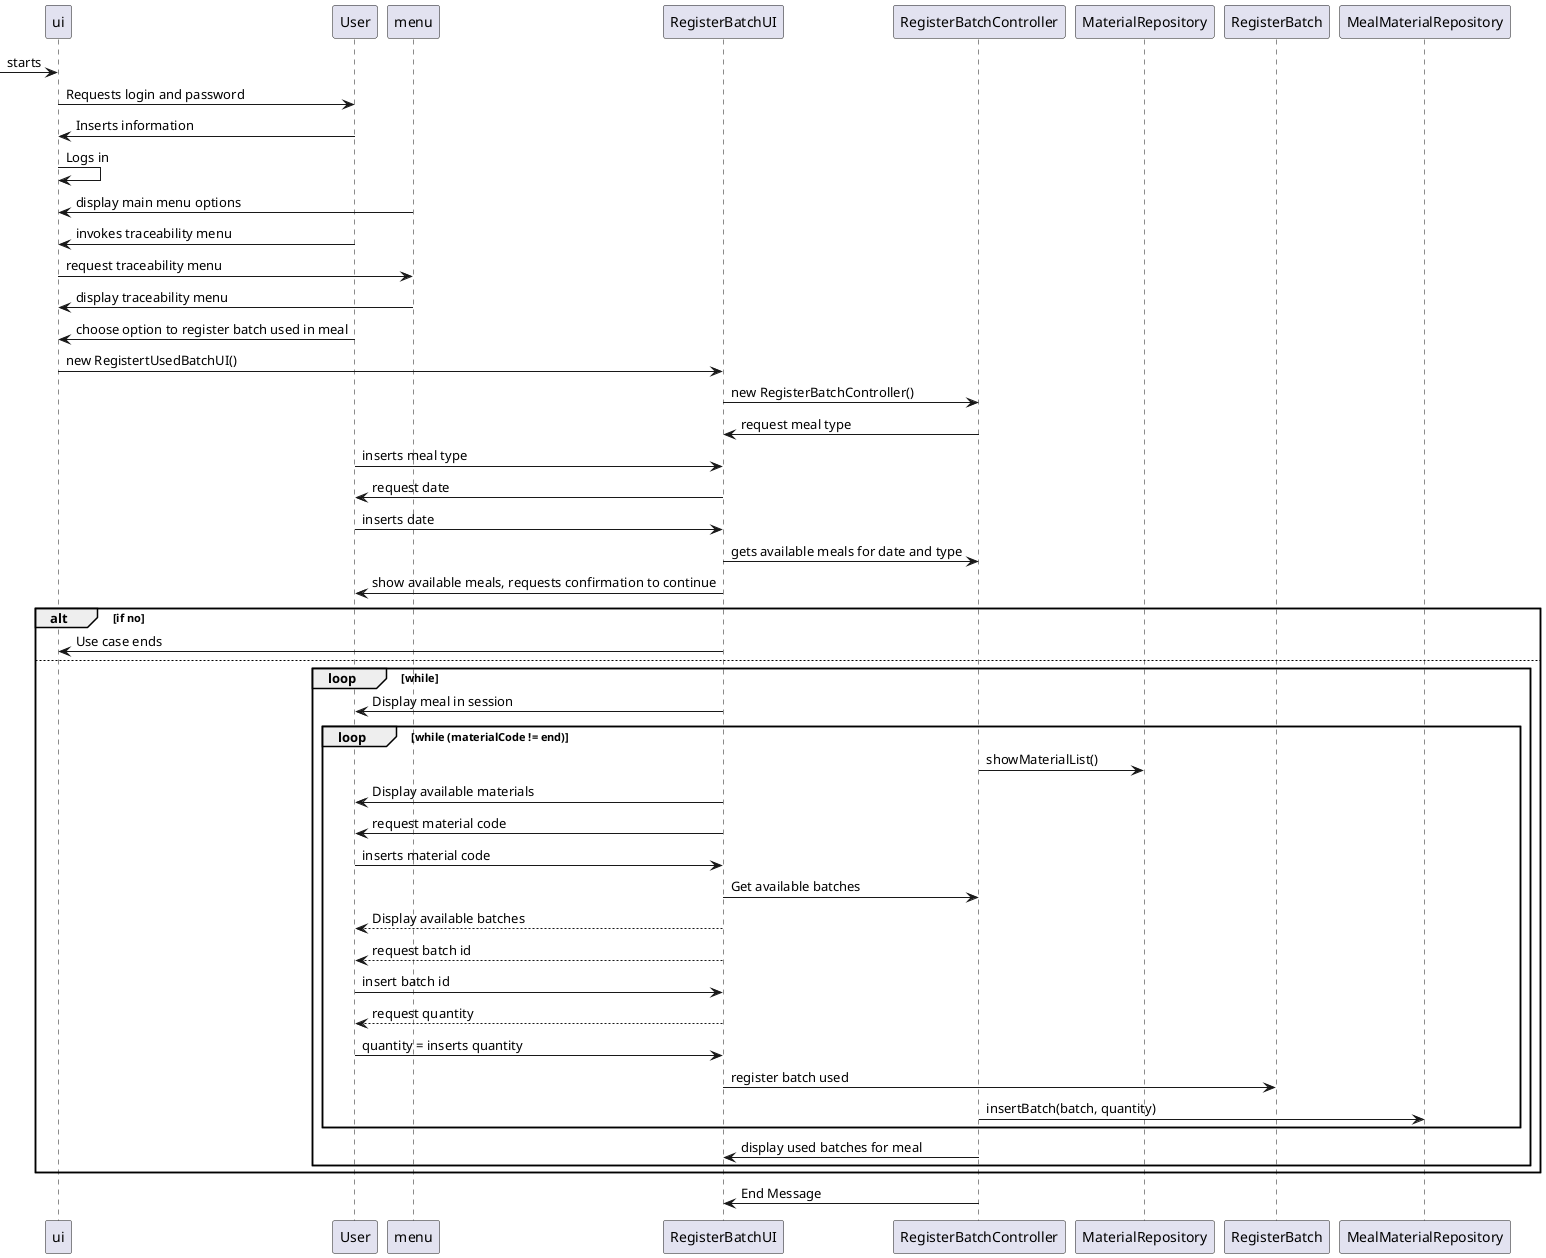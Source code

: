 @startuml
-> ui : starts
ui -> User: Requests login and password
User -> ui: Inserts information
ui -> ui: Logs in
menu -> ui: display main menu options
User -> ui: invokes traceability menu
ui -> menu: request traceability menu
menu -> ui: display traceability menu
User -> ui: choose option to register batch used in meal
ui -> RegisterBatchUI: new RegistertUsedBatchUI()

RegisterBatchUI -> RegisterBatchController: new RegisterBatchController()

RegisterBatchController -> RegisterBatchUI: request meal type
User -> RegisterBatchUI: inserts meal type

RegisterBatchUI -> User: request date
User -> RegisterBatchUI: inserts date

RegisterBatchUI -> RegisterBatchController: gets available meals for date and type
RegisterBatchUI -> User: show available meals, requests confirmation to continue
alt if no
    RegisterBatchUI -> ui: Use case ends
else
loop while
    RegisterBatchUI -> User: Display meal in session

loop while (materialCode != end)
    RegisterBatchController -> MaterialRepository: showMaterialList()
    RegisterBatchUI -> User: Display available materials

    RegisterBatchUI -> User: request material code
    User -> RegisterBatchUI: inserts material code

    RegisterBatchUI -> RegisterBatchController: Get available batches
    RegisterBatchUI --> User: Display available batches

    RegisterBatchUI --> User: request batch id
    User -> RegisterBatchUI: insert batch id

    RegisterBatchUI --> User: request quantity
    User -> RegisterBatchUI: quantity = inserts quantity

    RegisterBatchUI -> RegisterBatch: register batch used

    RegisterBatchController -> MealMaterialRepository: insertBatch(batch, quantity)
    end
    RegisterBatchController -> RegisterBatchUI: display used batches for meal
    end
end
RegisterBatchController -> RegisterBatchUI: End Message

@enduml
